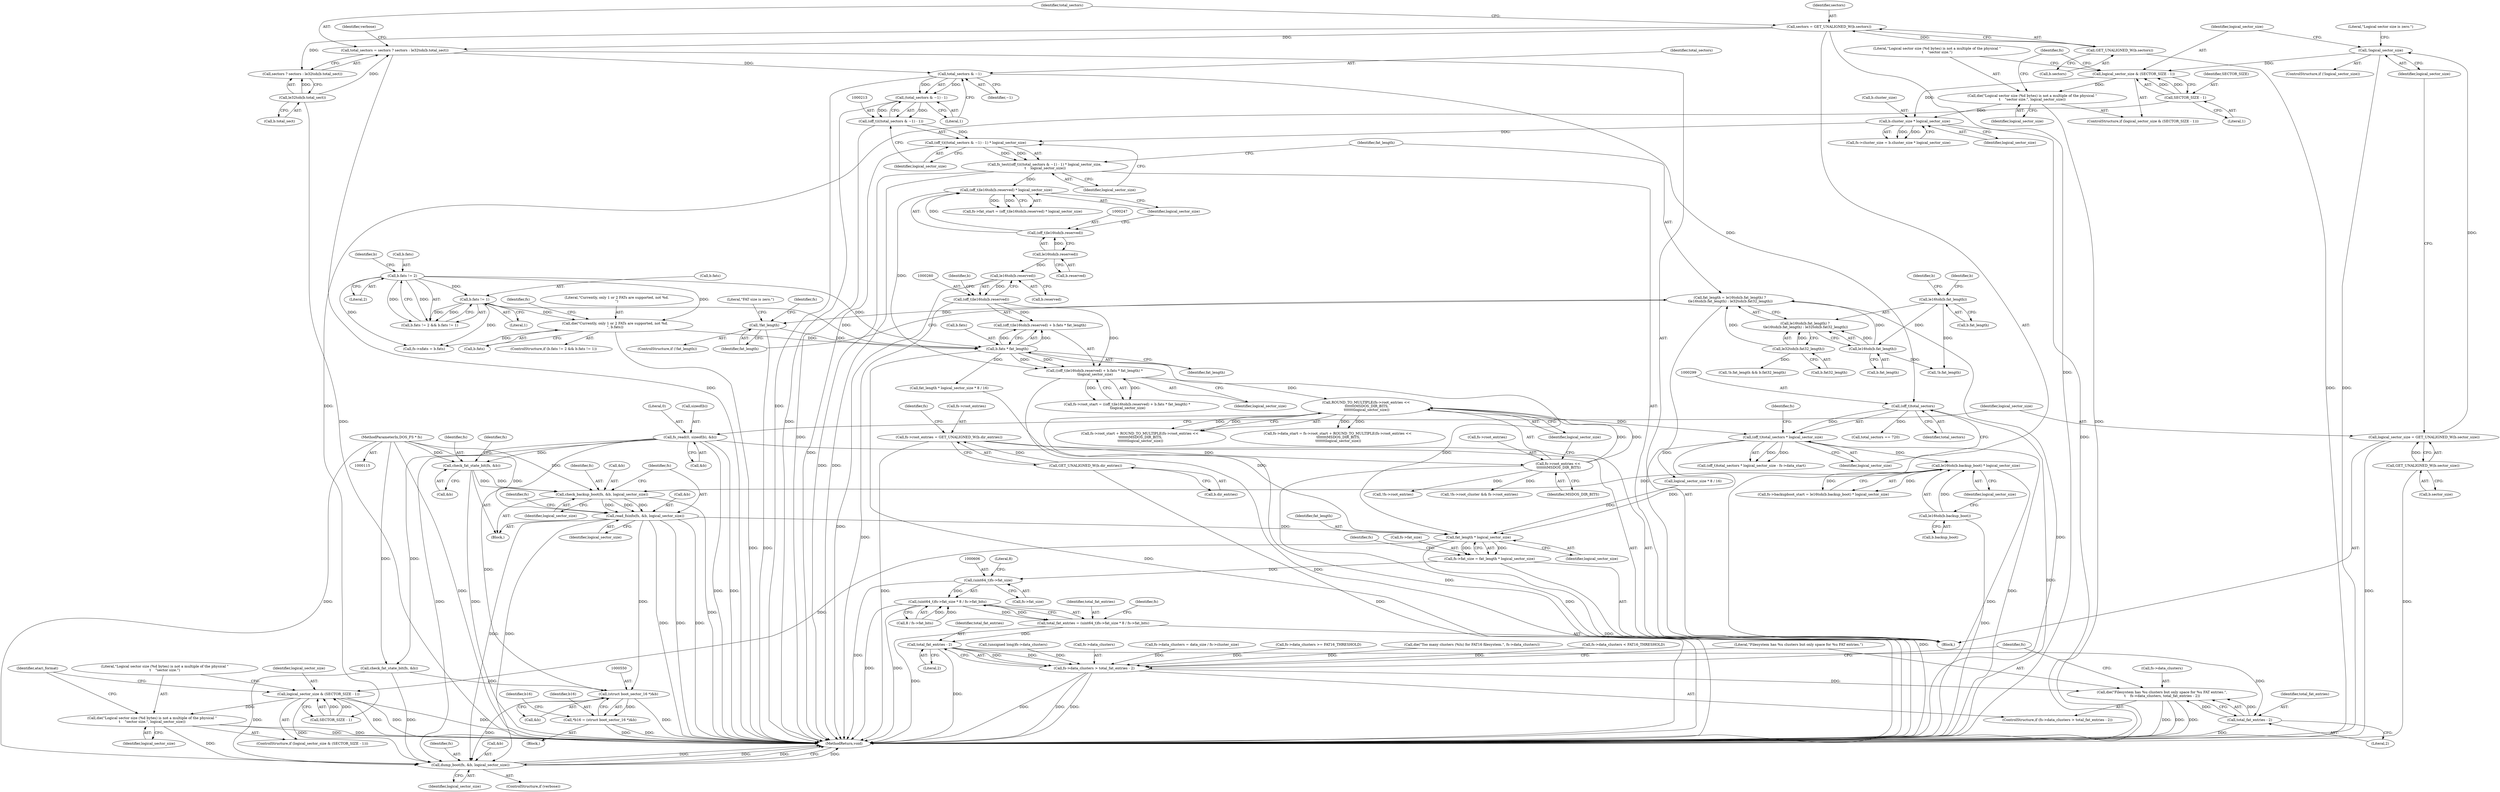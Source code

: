 digraph "0_dosfstools_e8eff147e9da1185f9afd5b25948153a3b97cf52_0@API" {
"1000429" [label="(Call,read_fsinfo(fs, &b, logical_sector_size))"];
"1000424" [label="(Call,check_backup_boot(fs, &b, logical_sector_size))"];
"1000410" [label="(Call,check_fat_state_bit(fs, &b))"];
"1000116" [label="(MethodParameterIn,DOS_FS * fs)"];
"1000125" [label="(Call,fs_read(0, sizeof(b), &b))"];
"1000418" [label="(Call,le16toh(b.backup_boot) * logical_sector_size)"];
"1000419" [label="(Call,le16toh(b.backup_boot))"];
"1000297" [label="(Call,(off_t)total_sectors * logical_sector_size)"];
"1000298" [label="(Call,(off_t)total_sectors)"];
"1000215" [label="(Call,total_sectors & ~1)"];
"1000197" [label="(Call,total_sectors = sectors ? sectors : le32toh(b.total_sect))"];
"1000191" [label="(Call,sectors = GET_UNALIGNED_W(b.sectors))"];
"1000193" [label="(Call,GET_UNALIGNED_W(b.sectors))"];
"1000202" [label="(Call,le32toh(b.total_sect))"];
"1000287" [label="(Call,ROUND_TO_MULTIPLE(fs->root_entries <<\n \t\t\t\t\t\t\tMSDOS_DIR_BITS,\n \t\t\t\t\t\t\tlogical_sector_size))"];
"1000288" [label="(Call,fs->root_entries <<\n \t\t\t\t\t\t\tMSDOS_DIR_BITS)"];
"1000271" [label="(Call,fs->root_entries = GET_UNALIGNED_W(b.dir_entries))"];
"1000275" [label="(Call,GET_UNALIGNED_W(b.dir_entries))"];
"1000257" [label="(Call,((off_t)le16toh(b.reserved) + b.fats * fat_length) *\n \tlogical_sector_size)"];
"1000259" [label="(Call,(off_t)le16toh(b.reserved))"];
"1000261" [label="(Call,le16toh(b.reserved))"];
"1000248" [label="(Call,le16toh(b.reserved))"];
"1000265" [label="(Call,b.fats * fat_length)"];
"1000179" [label="(Call,die(\"Currently, only 1 or 2 FATs are supported, not %d.\n\", b.fats))"];
"1000169" [label="(Call,b.fats != 2)"];
"1000174" [label="(Call,b.fats != 1)"];
"1000237" [label="(Call,!fat_length)"];
"1000221" [label="(Call,fat_length = le16toh(b.fat_length) ?\n \tle16toh(b.fat_length) : le32toh(b.fat32_length))"];
"1000228" [label="(Call,le16toh(b.fat_length))"];
"1000224" [label="(Call,le16toh(b.fat_length))"];
"1000232" [label="(Call,le32toh(b.fat32_length))"];
"1000245" [label="(Call,(off_t)le16toh(b.reserved) * logical_sector_size)"];
"1000246" [label="(Call,(off_t)le16toh(b.reserved))"];
"1000210" [label="(Call,fs_test((off_t)((total_sectors & ~1) - 1) * logical_sector_size,\n \t    logical_sector_size))"];
"1000211" [label="(Call,(off_t)((total_sectors & ~1) - 1) * logical_sector_size)"];
"1000212" [label="(Call,(off_t)((total_sectors & ~1) - 1))"];
"1000214" [label="(Call,(total_sectors & ~1) - 1)"];
"1000155" [label="(Call,b.cluster_size * logical_sector_size)"];
"1000143" [label="(Call,logical_sector_size & (SECTOR_SIZE - 1))"];
"1000138" [label="(Call,!logical_sector_size)"];
"1000131" [label="(Call,logical_sector_size = GET_UNALIGNED_W(b.sector_size))"];
"1000133" [label="(Call,GET_UNALIGNED_W(b.sector_size))"];
"1000145" [label="(Call,SECTOR_SIZE - 1)"];
"1000148" [label="(Call,die(\"Logical sector size (%d bytes) is not a multiple of the physical \"\n\t    \"sector size.\", logical_sector_size))"];
"1000522" [label="(Call,fat_length * logical_sector_size)"];
"1000518" [label="(Call,fs->fat_size = fat_length * logical_sector_size)"];
"1000605" [label="(Call,(uint64_t)fs->fat_size)"];
"1000604" [label="(Call,(uint64_t)fs->fat_size * 8 / fs->fat_bits)"];
"1000602" [label="(Call,total_fat_entries = (uint64_t)fs->fat_size * 8 / fs->fat_bits)"];
"1000620" [label="(Call,total_fat_entries - 2)"];
"1000616" [label="(Call,fs->data_clusters > total_fat_entries - 2)"];
"1000623" [label="(Call,die(\"Filesystem has %u clusters but only space for %u FAT entries.\",\n\t    fs->data_clusters, total_fat_entries - 2))"];
"1000628" [label="(Call,total_fat_entries - 2)"];
"1000657" [label="(Call,logical_sector_size & (SECTOR_SIZE - 1))"];
"1000662" [label="(Call,die(\"Logical sector size (%d bytes) is not a multiple of the physical \"\n\t    \"sector size.\", logical_sector_size))"];
"1000682" [label="(Call,dump_boot(fs, &b, logical_sector_size))"];
"1000549" [label="(Call,(struct boot_sector_16 *)&b)"];
"1000547" [label="(Call,*b16 = (struct boot_sector_16 *)&b)"];
"1000423" [label="(Identifier,logical_sector_size)"];
"1000624" [label="(Literal,\"Filesystem has %u clusters but only space for %u FAT entries.\")"];
"1000219" [label="(Identifier,logical_sector_size)"];
"1000611" [label="(Literal,8)"];
"1000150" [label="(Identifier,logical_sector_size)"];
"1000249" [label="(Call,b.reserved)"];
"1000116" [label="(MethodParameterIn,DOS_FS * fs)"];
"1000272" [label="(Call,fs->root_entries)"];
"1000191" [label="(Call,sectors = GET_UNALIGNED_W(b.sectors))"];
"1000245" [label="(Call,(off_t)le16toh(b.reserved) * logical_sector_size)"];
"1000156" [label="(Call,b.cluster_size)"];
"1000604" [label="(Call,(uint64_t)fs->fat_size * 8 / fs->fat_bits)"];
"1000257" [label="(Call,((off_t)le16toh(b.reserved) + b.fats * fat_length) *\n \tlogical_sector_size)"];
"1000303" [label="(Identifier,fs)"];
"1000618" [label="(Identifier,fs)"];
"1000176" [label="(Identifier,b)"];
"1000199" [label="(Call,sectors ? sectors : le32toh(b.total_sect))"];
"1000682" [label="(Call,dump_boot(fs, &b, logical_sector_size))"];
"1000232" [label="(Call,le32toh(b.fat32_length))"];
"1000266" [label="(Call,b.fats)"];
"1000179" [label="(Call,die(\"Currently, only 1 or 2 FATs are supported, not %d.\n\", b.fats))"];
"1000686" [label="(Identifier,logical_sector_size)"];
"1000297" [label="(Call,(off_t)total_sectors * logical_sector_size)"];
"1000192" [label="(Identifier,sectors)"];
"1000125" [label="(Call,fs_read(0, sizeof(b), &b))"];
"1000229" [label="(Call,b.fat_length)"];
"1000656" [label="(ControlStructure,if (logical_sector_size & (SECTOR_SIZE - 1)))"];
"1000292" [label="(Identifier,MSDOS_DIR_BITS)"];
"1000143" [label="(Call,logical_sector_size & (SECTOR_SIZE - 1))"];
"1000275" [label="(Call,GET_UNALIGNED_W(b.dir_entries))"];
"1000281" [label="(Identifier,fs)"];
"1000605" [label="(Call,(uint64_t)fs->fat_size)"];
"1000625" [label="(Call,fs->data_clusters)"];
"1000610" [label="(Call,8 / fs->fat_bits)"];
"1000527" [label="(Identifier,fs)"];
"1000134" [label="(Call,b.sector_size)"];
"1000230" [label="(Identifier,b)"];
"1000410" [label="(Call,check_fat_state_bit(fs, &b))"];
"1000419" [label="(Call,le16toh(b.backup_boot))"];
"1000426" [label="(Call,&b)"];
"1000270" [label="(Identifier,logical_sector_size)"];
"1000222" [label="(Identifier,fat_length)"];
"1000186" [label="(Identifier,fs)"];
"1000147" [label="(Literal,1)"];
"1000663" [label="(Literal,\"Logical sector size (%d bytes) is not a multiple of the physical \"\n\t    \"sector size.\")"];
"1000212" [label="(Call,(off_t)((total_sectors & ~1) - 1))"];
"1000549" [label="(Call,(struct boot_sector_16 *)&b)"];
"1000228" [label="(Call,le16toh(b.fat_length))"];
"1000293" [label="(Identifier,logical_sector_size)"];
"1000657" [label="(Call,logical_sector_size & (SECTOR_SIZE - 1))"];
"1000522" [label="(Call,fat_length * logical_sector_size)"];
"1000300" [label="(Identifier,total_sectors)"];
"1000603" [label="(Identifier,total_fat_entries)"];
"1000518" [label="(Call,fs->fat_size = fat_length * logical_sector_size)"];
"1000430" [label="(Identifier,fs)"];
"1000340" [label="(Call,!b.fat_length)"];
"1000288" [label="(Call,fs->root_entries <<\n \t\t\t\t\t\t\tMSDOS_DIR_BITS)"];
"1000261" [label="(Call,le16toh(b.reserved))"];
"1000243" [label="(Identifier,fs)"];
"1000142" [label="(ControlStructure,if (logical_sector_size & (SECTOR_SIZE - 1)))"];
"1000127" [label="(Call,sizeof(b))"];
"1000132" [label="(Identifier,logical_sector_size)"];
"1000621" [label="(Identifier,total_fat_entries)"];
"1000687" [label="(MethodReturn,void)"];
"1000620" [label="(Call,total_fat_entries - 2)"];
"1000635" [label="(Identifier,fs)"];
"1000203" [label="(Call,b.total_sect)"];
"1000211" [label="(Call,(off_t)((total_sectors & ~1) - 1) * logical_sector_size)"];
"1000148" [label="(Call,die(\"Logical sector size (%d bytes) is not a multiple of the physical \"\n\t    \"sector size.\", logical_sector_size))"];
"1000170" [label="(Call,b.fats)"];
"1000339" [label="(Call,!b.fat_length && b.fat32_length)"];
"1000236" [label="(ControlStructure,if (!fat_length))"];
"1000418" [label="(Call,le16toh(b.backup_boot) * logical_sector_size)"];
"1000283" [label="(Call,fs->root_start + ROUND_TO_MULTIPLE(fs->root_entries <<\n \t\t\t\t\t\t\tMSDOS_DIR_BITS,\n \t\t\t\t\t\t\tlogical_sector_size))"];
"1000167" [label="(ControlStructure,if (b.fats != 2 && b.fats != 1))"];
"1000131" [label="(Call,logical_sector_size = GET_UNALIGNED_W(b.sector_size))"];
"1000174" [label="(Call,b.fats != 1)"];
"1000412" [label="(Call,&b)"];
"1000617" [label="(Call,fs->data_clusters)"];
"1000149" [label="(Literal,\"Logical sector size (%d bytes) is not a multiple of the physical \"\n\t    \"sector size.\")"];
"1000523" [label="(Identifier,fat_length)"];
"1000184" [label="(Call,fs->nfats = b.fats)"];
"1000411" [label="(Identifier,fs)"];
"1000141" [label="(Literal,\"Logical sector size is zero.\")"];
"1000233" [label="(Call,b.fat32_length)"];
"1000313" [label="(Call,fs->data_clusters = data_size / fs->cluster_size)"];
"1000151" [label="(Call,fs->cluster_size = b.cluster_size * logical_sector_size)"];
"1000287" [label="(Call,ROUND_TO_MULTIPLE(fs->root_entries <<\n \t\t\t\t\t\t\tMSDOS_DIR_BITS,\n \t\t\t\t\t\t\tlogical_sector_size))"];
"1000126" [label="(Literal,0)"];
"1000259" [label="(Call,(off_t)le16toh(b.reserved))"];
"1000452" [label="(Call,fs->data_clusters >= FAT16_THRESHOLD)"];
"1000551" [label="(Call,&b)"];
"1000221" [label="(Call,fat_length = le16toh(b.fat_length) ?\n \tle16toh(b.fat_length) : le32toh(b.fat32_length))"];
"1000139" [label="(Identifier,logical_sector_size)"];
"1000207" [label="(Identifier,verbose)"];
"1000237" [label="(Call,!fat_length)"];
"1000267" [label="(Identifier,b)"];
"1000483" [label="(Call,logical_sector_size * 8 / 16)"];
"1000298" [label="(Call,(off_t)total_sectors)"];
"1000662" [label="(Call,die(\"Logical sector size (%d bytes) is not a multiple of the physical \"\n\t    \"sector size.\", logical_sector_size))"];
"1000117" [label="(Block,)"];
"1000217" [label="(Identifier,~1)"];
"1000240" [label="(Literal,\"FAT size is zero.\")"];
"1000630" [label="(Literal,2)"];
"1000224" [label="(Call,le16toh(b.fat_length))"];
"1000138" [label="(Call,!logical_sector_size)"];
"1000129" [label="(Call,&b)"];
"1000457" [label="(Call,die(\"Too many clusters (%lu) for FAT16 filesystem.\", fs->data_clusters))"];
"1000615" [label="(ControlStructure,if (fs->data_clusters > total_fat_entries - 2))"];
"1000225" [label="(Call,b.fat_length)"];
"1000215" [label="(Call,total_sectors & ~1)"];
"1000424" [label="(Call,check_backup_boot(fs, &b, logical_sector_size))"];
"1000481" [label="(Call,fat_length * logical_sector_size * 8 / 16)"];
"1000279" [label="(Call,fs->data_start = fs->root_start + ROUND_TO_MULTIPLE(fs->root_entries <<\n \t\t\t\t\t\t\tMSDOS_DIR_BITS,\n \t\t\t\t\t\t\tlogical_sector_size))"];
"1000622" [label="(Literal,2)"];
"1000169" [label="(Call,b.fats != 2)"];
"1000628" [label="(Call,total_fat_entries - 2)"];
"1000668" [label="(Identifier,atari_format)"];
"1000296" [label="(Call,(off_t)total_sectors * logical_sector_size - fs->data_start)"];
"1000168" [label="(Call,b.fats != 2 && b.fats != 1)"];
"1000181" [label="(Call,b.fats)"];
"1000545" [label="(Block,)"];
"1000159" [label="(Identifier,logical_sector_size)"];
"1000547" [label="(Call,*b16 = (struct boot_sector_16 *)&b)"];
"1000519" [label="(Call,fs->fat_size)"];
"1000429" [label="(Call,read_fsinfo(fs, &b, logical_sector_size))"];
"1000633" [label="(Call,!fs->root_entries)"];
"1000220" [label="(Identifier,logical_sector_size)"];
"1000153" [label="(Identifier,fs)"];
"1000218" [label="(Literal,1)"];
"1000180" [label="(Literal,\"Currently, only 1 or 2 FATs are supported, not %d.\n\")"];
"1000431" [label="(Call,&b)"];
"1000223" [label="(Call,le16toh(b.fat_length) ?\n \tle16toh(b.fat_length) : le32toh(b.fat32_length))"];
"1000420" [label="(Call,b.backup_boot)"];
"1000253" [label="(Call,fs->root_start = ((off_t)le16toh(b.reserved) + b.fats * fat_length) *\n \tlogical_sector_size)"];
"1000144" [label="(Identifier,logical_sector_size)"];
"1000137" [label="(ControlStructure,if (!logical_sector_size))"];
"1000234" [label="(Identifier,b)"];
"1000524" [label="(Identifier,logical_sector_size)"];
"1000202" [label="(Call,le32toh(b.total_sect))"];
"1000248" [label="(Call,le16toh(b.reserved))"];
"1000680" [label="(ControlStructure,if (verbose))"];
"1000246" [label="(Call,(off_t)le16toh(b.reserved))"];
"1000683" [label="(Identifier,fs)"];
"1000198" [label="(Identifier,total_sectors)"];
"1000197" [label="(Call,total_sectors = sectors ? sectors : le32toh(b.total_sect))"];
"1000269" [label="(Identifier,fat_length)"];
"1000397" [label="(Call,fs->data_clusters < FAT16_THRESHOLD)"];
"1000146" [label="(Identifier,SECTOR_SIZE)"];
"1000607" [label="(Call,fs->fat_size)"];
"1000623" [label="(Call,die(\"Filesystem has %u clusters but only space for %u FAT entries.\",\n\t    fs->data_clusters, total_fat_entries - 2))"];
"1000433" [label="(Identifier,logical_sector_size)"];
"1000265" [label="(Call,b.fats * fat_length)"];
"1000175" [label="(Call,b.fats)"];
"1000155" [label="(Call,b.cluster_size * logical_sector_size)"];
"1000425" [label="(Identifier,fs)"];
"1000194" [label="(Call,b.sectors)"];
"1000416" [label="(Identifier,fs)"];
"1000271" [label="(Call,fs->root_entries = GET_UNALIGNED_W(b.dir_entries))"];
"1000214" [label="(Call,(total_sectors & ~1) - 1)"];
"1000616" [label="(Call,fs->data_clusters > total_fat_entries - 2)"];
"1000506" [label="(Identifier,fs)"];
"1000216" [label="(Identifier,total_sectors)"];
"1000664" [label="(Identifier,logical_sector_size)"];
"1000489" [label="(Call,total_sectors == 720)"];
"1000556" [label="(Identifier,b16)"];
"1000602" [label="(Call,total_fat_entries = (uint64_t)fs->fat_size * 8 / fs->fat_bits)"];
"1000262" [label="(Call,b.reserved)"];
"1000210" [label="(Call,fs_test((off_t)((total_sectors & ~1) - 1) * logical_sector_size,\n \t    logical_sector_size))"];
"1000258" [label="(Call,(off_t)le16toh(b.reserved) + b.fats * fat_length)"];
"1000133" [label="(Call,GET_UNALIGNED_W(b.sector_size))"];
"1000289" [label="(Call,fs->root_entries)"];
"1000178" [label="(Literal,1)"];
"1000404" [label="(Call,(unsigned long)fs->data_clusters)"];
"1000658" [label="(Identifier,logical_sector_size)"];
"1000462" [label="(Call,check_fat_state_bit(fs, &b))"];
"1000173" [label="(Literal,2)"];
"1000428" [label="(Identifier,logical_sector_size)"];
"1000301" [label="(Identifier,logical_sector_size)"];
"1000241" [label="(Call,fs->fat_start = (off_t)le16toh(b.reserved) * logical_sector_size)"];
"1000238" [label="(Identifier,fat_length)"];
"1000347" [label="(Block,)"];
"1000548" [label="(Identifier,b16)"];
"1000145" [label="(Call,SECTOR_SIZE - 1)"];
"1000193" [label="(Call,GET_UNALIGNED_W(b.sectors))"];
"1000414" [label="(Call,fs->backupboot_start = le16toh(b.backup_boot) * logical_sector_size)"];
"1000252" [label="(Identifier,logical_sector_size)"];
"1000276" [label="(Call,b.dir_entries)"];
"1000684" [label="(Call,&b)"];
"1000629" [label="(Identifier,total_fat_entries)"];
"1000362" [label="(Call,!fs->root_cluster && fs->root_entries)"];
"1000659" [label="(Call,SECTOR_SIZE - 1)"];
"1000429" -> "1000347"  [label="AST: "];
"1000429" -> "1000433"  [label="CFG: "];
"1000430" -> "1000429"  [label="AST: "];
"1000431" -> "1000429"  [label="AST: "];
"1000433" -> "1000429"  [label="AST: "];
"1000506" -> "1000429"  [label="CFG: "];
"1000429" -> "1000687"  [label="DDG: "];
"1000429" -> "1000687"  [label="DDG: "];
"1000429" -> "1000687"  [label="DDG: "];
"1000424" -> "1000429"  [label="DDG: "];
"1000424" -> "1000429"  [label="DDG: "];
"1000424" -> "1000429"  [label="DDG: "];
"1000116" -> "1000429"  [label="DDG: "];
"1000429" -> "1000522"  [label="DDG: "];
"1000429" -> "1000549"  [label="DDG: "];
"1000429" -> "1000682"  [label="DDG: "];
"1000429" -> "1000682"  [label="DDG: "];
"1000424" -> "1000347"  [label="AST: "];
"1000424" -> "1000428"  [label="CFG: "];
"1000425" -> "1000424"  [label="AST: "];
"1000426" -> "1000424"  [label="AST: "];
"1000428" -> "1000424"  [label="AST: "];
"1000430" -> "1000424"  [label="CFG: "];
"1000424" -> "1000687"  [label="DDG: "];
"1000410" -> "1000424"  [label="DDG: "];
"1000410" -> "1000424"  [label="DDG: "];
"1000116" -> "1000424"  [label="DDG: "];
"1000418" -> "1000424"  [label="DDG: "];
"1000410" -> "1000347"  [label="AST: "];
"1000410" -> "1000412"  [label="CFG: "];
"1000411" -> "1000410"  [label="AST: "];
"1000412" -> "1000410"  [label="AST: "];
"1000416" -> "1000410"  [label="CFG: "];
"1000410" -> "1000687"  [label="DDG: "];
"1000116" -> "1000410"  [label="DDG: "];
"1000125" -> "1000410"  [label="DDG: "];
"1000116" -> "1000115"  [label="AST: "];
"1000116" -> "1000687"  [label="DDG: "];
"1000116" -> "1000462"  [label="DDG: "];
"1000116" -> "1000682"  [label="DDG: "];
"1000125" -> "1000117"  [label="AST: "];
"1000125" -> "1000129"  [label="CFG: "];
"1000126" -> "1000125"  [label="AST: "];
"1000127" -> "1000125"  [label="AST: "];
"1000129" -> "1000125"  [label="AST: "];
"1000132" -> "1000125"  [label="CFG: "];
"1000125" -> "1000687"  [label="DDG: "];
"1000125" -> "1000687"  [label="DDG: "];
"1000125" -> "1000462"  [label="DDG: "];
"1000125" -> "1000549"  [label="DDG: "];
"1000125" -> "1000682"  [label="DDG: "];
"1000418" -> "1000414"  [label="AST: "];
"1000418" -> "1000423"  [label="CFG: "];
"1000419" -> "1000418"  [label="AST: "];
"1000423" -> "1000418"  [label="AST: "];
"1000414" -> "1000418"  [label="CFG: "];
"1000418" -> "1000687"  [label="DDG: "];
"1000418" -> "1000414"  [label="DDG: "];
"1000418" -> "1000414"  [label="DDG: "];
"1000419" -> "1000418"  [label="DDG: "];
"1000297" -> "1000418"  [label="DDG: "];
"1000419" -> "1000420"  [label="CFG: "];
"1000420" -> "1000419"  [label="AST: "];
"1000423" -> "1000419"  [label="CFG: "];
"1000419" -> "1000687"  [label="DDG: "];
"1000297" -> "1000296"  [label="AST: "];
"1000297" -> "1000301"  [label="CFG: "];
"1000298" -> "1000297"  [label="AST: "];
"1000301" -> "1000297"  [label="AST: "];
"1000303" -> "1000297"  [label="CFG: "];
"1000297" -> "1000687"  [label="DDG: "];
"1000297" -> "1000296"  [label="DDG: "];
"1000297" -> "1000296"  [label="DDG: "];
"1000298" -> "1000297"  [label="DDG: "];
"1000287" -> "1000297"  [label="DDG: "];
"1000297" -> "1000483"  [label="DDG: "];
"1000297" -> "1000522"  [label="DDG: "];
"1000298" -> "1000300"  [label="CFG: "];
"1000299" -> "1000298"  [label="AST: "];
"1000300" -> "1000298"  [label="AST: "];
"1000301" -> "1000298"  [label="CFG: "];
"1000298" -> "1000687"  [label="DDG: "];
"1000215" -> "1000298"  [label="DDG: "];
"1000298" -> "1000489"  [label="DDG: "];
"1000215" -> "1000214"  [label="AST: "];
"1000215" -> "1000217"  [label="CFG: "];
"1000216" -> "1000215"  [label="AST: "];
"1000217" -> "1000215"  [label="AST: "];
"1000218" -> "1000215"  [label="CFG: "];
"1000215" -> "1000687"  [label="DDG: "];
"1000215" -> "1000214"  [label="DDG: "];
"1000215" -> "1000214"  [label="DDG: "];
"1000197" -> "1000215"  [label="DDG: "];
"1000197" -> "1000117"  [label="AST: "];
"1000197" -> "1000199"  [label="CFG: "];
"1000198" -> "1000197"  [label="AST: "];
"1000199" -> "1000197"  [label="AST: "];
"1000207" -> "1000197"  [label="CFG: "];
"1000197" -> "1000687"  [label="DDG: "];
"1000191" -> "1000197"  [label="DDG: "];
"1000202" -> "1000197"  [label="DDG: "];
"1000191" -> "1000117"  [label="AST: "];
"1000191" -> "1000193"  [label="CFG: "];
"1000192" -> "1000191"  [label="AST: "];
"1000193" -> "1000191"  [label="AST: "];
"1000198" -> "1000191"  [label="CFG: "];
"1000191" -> "1000687"  [label="DDG: "];
"1000193" -> "1000191"  [label="DDG: "];
"1000191" -> "1000199"  [label="DDG: "];
"1000193" -> "1000194"  [label="CFG: "];
"1000194" -> "1000193"  [label="AST: "];
"1000193" -> "1000687"  [label="DDG: "];
"1000202" -> "1000199"  [label="AST: "];
"1000202" -> "1000203"  [label="CFG: "];
"1000203" -> "1000202"  [label="AST: "];
"1000199" -> "1000202"  [label="CFG: "];
"1000202" -> "1000687"  [label="DDG: "];
"1000202" -> "1000199"  [label="DDG: "];
"1000287" -> "1000283"  [label="AST: "];
"1000287" -> "1000293"  [label="CFG: "];
"1000288" -> "1000287"  [label="AST: "];
"1000293" -> "1000287"  [label="AST: "];
"1000283" -> "1000287"  [label="CFG: "];
"1000287" -> "1000687"  [label="DDG: "];
"1000287" -> "1000279"  [label="DDG: "];
"1000287" -> "1000279"  [label="DDG: "];
"1000287" -> "1000283"  [label="DDG: "];
"1000287" -> "1000283"  [label="DDG: "];
"1000288" -> "1000287"  [label="DDG: "];
"1000288" -> "1000287"  [label="DDG: "];
"1000257" -> "1000287"  [label="DDG: "];
"1000288" -> "1000292"  [label="CFG: "];
"1000289" -> "1000288"  [label="AST: "];
"1000292" -> "1000288"  [label="AST: "];
"1000293" -> "1000288"  [label="CFG: "];
"1000288" -> "1000687"  [label="DDG: "];
"1000271" -> "1000288"  [label="DDG: "];
"1000288" -> "1000362"  [label="DDG: "];
"1000288" -> "1000633"  [label="DDG: "];
"1000271" -> "1000117"  [label="AST: "];
"1000271" -> "1000275"  [label="CFG: "];
"1000272" -> "1000271"  [label="AST: "];
"1000275" -> "1000271"  [label="AST: "];
"1000281" -> "1000271"  [label="CFG: "];
"1000271" -> "1000687"  [label="DDG: "];
"1000275" -> "1000271"  [label="DDG: "];
"1000275" -> "1000276"  [label="CFG: "];
"1000276" -> "1000275"  [label="AST: "];
"1000275" -> "1000687"  [label="DDG: "];
"1000257" -> "1000253"  [label="AST: "];
"1000257" -> "1000270"  [label="CFG: "];
"1000258" -> "1000257"  [label="AST: "];
"1000270" -> "1000257"  [label="AST: "];
"1000253" -> "1000257"  [label="CFG: "];
"1000257" -> "1000687"  [label="DDG: "];
"1000257" -> "1000253"  [label="DDG: "];
"1000257" -> "1000253"  [label="DDG: "];
"1000259" -> "1000257"  [label="DDG: "];
"1000265" -> "1000257"  [label="DDG: "];
"1000265" -> "1000257"  [label="DDG: "];
"1000245" -> "1000257"  [label="DDG: "];
"1000259" -> "1000258"  [label="AST: "];
"1000259" -> "1000261"  [label="CFG: "];
"1000260" -> "1000259"  [label="AST: "];
"1000261" -> "1000259"  [label="AST: "];
"1000267" -> "1000259"  [label="CFG: "];
"1000259" -> "1000687"  [label="DDG: "];
"1000259" -> "1000258"  [label="DDG: "];
"1000261" -> "1000259"  [label="DDG: "];
"1000261" -> "1000262"  [label="CFG: "];
"1000262" -> "1000261"  [label="AST: "];
"1000261" -> "1000687"  [label="DDG: "];
"1000248" -> "1000261"  [label="DDG: "];
"1000248" -> "1000246"  [label="AST: "];
"1000248" -> "1000249"  [label="CFG: "];
"1000249" -> "1000248"  [label="AST: "];
"1000246" -> "1000248"  [label="CFG: "];
"1000248" -> "1000246"  [label="DDG: "];
"1000265" -> "1000258"  [label="AST: "];
"1000265" -> "1000269"  [label="CFG: "];
"1000266" -> "1000265"  [label="AST: "];
"1000269" -> "1000265"  [label="AST: "];
"1000258" -> "1000265"  [label="CFG: "];
"1000265" -> "1000687"  [label="DDG: "];
"1000265" -> "1000258"  [label="DDG: "];
"1000265" -> "1000258"  [label="DDG: "];
"1000179" -> "1000265"  [label="DDG: "];
"1000169" -> "1000265"  [label="DDG: "];
"1000174" -> "1000265"  [label="DDG: "];
"1000237" -> "1000265"  [label="DDG: "];
"1000265" -> "1000481"  [label="DDG: "];
"1000265" -> "1000522"  [label="DDG: "];
"1000179" -> "1000167"  [label="AST: "];
"1000179" -> "1000181"  [label="CFG: "];
"1000180" -> "1000179"  [label="AST: "];
"1000181" -> "1000179"  [label="AST: "];
"1000186" -> "1000179"  [label="CFG: "];
"1000179" -> "1000687"  [label="DDG: "];
"1000169" -> "1000179"  [label="DDG: "];
"1000174" -> "1000179"  [label="DDG: "];
"1000179" -> "1000184"  [label="DDG: "];
"1000169" -> "1000168"  [label="AST: "];
"1000169" -> "1000173"  [label="CFG: "];
"1000170" -> "1000169"  [label="AST: "];
"1000173" -> "1000169"  [label="AST: "];
"1000176" -> "1000169"  [label="CFG: "];
"1000168" -> "1000169"  [label="CFG: "];
"1000169" -> "1000168"  [label="DDG: "];
"1000169" -> "1000168"  [label="DDG: "];
"1000169" -> "1000174"  [label="DDG: "];
"1000169" -> "1000184"  [label="DDG: "];
"1000174" -> "1000168"  [label="AST: "];
"1000174" -> "1000178"  [label="CFG: "];
"1000175" -> "1000174"  [label="AST: "];
"1000178" -> "1000174"  [label="AST: "];
"1000168" -> "1000174"  [label="CFG: "];
"1000174" -> "1000168"  [label="DDG: "];
"1000174" -> "1000168"  [label="DDG: "];
"1000174" -> "1000184"  [label="DDG: "];
"1000237" -> "1000236"  [label="AST: "];
"1000237" -> "1000238"  [label="CFG: "];
"1000238" -> "1000237"  [label="AST: "];
"1000240" -> "1000237"  [label="CFG: "];
"1000243" -> "1000237"  [label="CFG: "];
"1000237" -> "1000687"  [label="DDG: "];
"1000221" -> "1000237"  [label="DDG: "];
"1000221" -> "1000117"  [label="AST: "];
"1000221" -> "1000223"  [label="CFG: "];
"1000222" -> "1000221"  [label="AST: "];
"1000223" -> "1000221"  [label="AST: "];
"1000238" -> "1000221"  [label="CFG: "];
"1000221" -> "1000687"  [label="DDG: "];
"1000228" -> "1000221"  [label="DDG: "];
"1000232" -> "1000221"  [label="DDG: "];
"1000228" -> "1000223"  [label="AST: "];
"1000228" -> "1000229"  [label="CFG: "];
"1000229" -> "1000228"  [label="AST: "];
"1000223" -> "1000228"  [label="CFG: "];
"1000228" -> "1000223"  [label="DDG: "];
"1000224" -> "1000228"  [label="DDG: "];
"1000228" -> "1000340"  [label="DDG: "];
"1000224" -> "1000223"  [label="AST: "];
"1000224" -> "1000225"  [label="CFG: "];
"1000225" -> "1000224"  [label="AST: "];
"1000230" -> "1000224"  [label="CFG: "];
"1000234" -> "1000224"  [label="CFG: "];
"1000224" -> "1000340"  [label="DDG: "];
"1000232" -> "1000223"  [label="AST: "];
"1000232" -> "1000233"  [label="CFG: "];
"1000233" -> "1000232"  [label="AST: "];
"1000223" -> "1000232"  [label="CFG: "];
"1000232" -> "1000223"  [label="DDG: "];
"1000232" -> "1000339"  [label="DDG: "];
"1000245" -> "1000241"  [label="AST: "];
"1000245" -> "1000252"  [label="CFG: "];
"1000246" -> "1000245"  [label="AST: "];
"1000252" -> "1000245"  [label="AST: "];
"1000241" -> "1000245"  [label="CFG: "];
"1000245" -> "1000241"  [label="DDG: "];
"1000245" -> "1000241"  [label="DDG: "];
"1000246" -> "1000245"  [label="DDG: "];
"1000210" -> "1000245"  [label="DDG: "];
"1000247" -> "1000246"  [label="AST: "];
"1000252" -> "1000246"  [label="CFG: "];
"1000210" -> "1000117"  [label="AST: "];
"1000210" -> "1000220"  [label="CFG: "];
"1000211" -> "1000210"  [label="AST: "];
"1000220" -> "1000210"  [label="AST: "];
"1000222" -> "1000210"  [label="CFG: "];
"1000210" -> "1000687"  [label="DDG: "];
"1000210" -> "1000687"  [label="DDG: "];
"1000211" -> "1000210"  [label="DDG: "];
"1000211" -> "1000210"  [label="DDG: "];
"1000211" -> "1000219"  [label="CFG: "];
"1000212" -> "1000211"  [label="AST: "];
"1000219" -> "1000211"  [label="AST: "];
"1000220" -> "1000211"  [label="CFG: "];
"1000211" -> "1000687"  [label="DDG: "];
"1000212" -> "1000211"  [label="DDG: "];
"1000155" -> "1000211"  [label="DDG: "];
"1000212" -> "1000214"  [label="CFG: "];
"1000213" -> "1000212"  [label="AST: "];
"1000214" -> "1000212"  [label="AST: "];
"1000219" -> "1000212"  [label="CFG: "];
"1000212" -> "1000687"  [label="DDG: "];
"1000214" -> "1000212"  [label="DDG: "];
"1000214" -> "1000212"  [label="DDG: "];
"1000214" -> "1000218"  [label="CFG: "];
"1000218" -> "1000214"  [label="AST: "];
"1000214" -> "1000687"  [label="DDG: "];
"1000155" -> "1000151"  [label="AST: "];
"1000155" -> "1000159"  [label="CFG: "];
"1000156" -> "1000155"  [label="AST: "];
"1000159" -> "1000155"  [label="AST: "];
"1000151" -> "1000155"  [label="CFG: "];
"1000155" -> "1000687"  [label="DDG: "];
"1000155" -> "1000151"  [label="DDG: "];
"1000155" -> "1000151"  [label="DDG: "];
"1000143" -> "1000155"  [label="DDG: "];
"1000148" -> "1000155"  [label="DDG: "];
"1000143" -> "1000142"  [label="AST: "];
"1000143" -> "1000145"  [label="CFG: "];
"1000144" -> "1000143"  [label="AST: "];
"1000145" -> "1000143"  [label="AST: "];
"1000149" -> "1000143"  [label="CFG: "];
"1000153" -> "1000143"  [label="CFG: "];
"1000138" -> "1000143"  [label="DDG: "];
"1000145" -> "1000143"  [label="DDG: "];
"1000145" -> "1000143"  [label="DDG: "];
"1000143" -> "1000148"  [label="DDG: "];
"1000138" -> "1000137"  [label="AST: "];
"1000138" -> "1000139"  [label="CFG: "];
"1000139" -> "1000138"  [label="AST: "];
"1000141" -> "1000138"  [label="CFG: "];
"1000144" -> "1000138"  [label="CFG: "];
"1000138" -> "1000687"  [label="DDG: "];
"1000131" -> "1000138"  [label="DDG: "];
"1000131" -> "1000117"  [label="AST: "];
"1000131" -> "1000133"  [label="CFG: "];
"1000132" -> "1000131"  [label="AST: "];
"1000133" -> "1000131"  [label="AST: "];
"1000139" -> "1000131"  [label="CFG: "];
"1000131" -> "1000687"  [label="DDG: "];
"1000133" -> "1000131"  [label="DDG: "];
"1000133" -> "1000134"  [label="CFG: "];
"1000134" -> "1000133"  [label="AST: "];
"1000133" -> "1000687"  [label="DDG: "];
"1000145" -> "1000147"  [label="CFG: "];
"1000146" -> "1000145"  [label="AST: "];
"1000147" -> "1000145"  [label="AST: "];
"1000145" -> "1000659"  [label="DDG: "];
"1000148" -> "1000142"  [label="AST: "];
"1000148" -> "1000150"  [label="CFG: "];
"1000149" -> "1000148"  [label="AST: "];
"1000150" -> "1000148"  [label="AST: "];
"1000153" -> "1000148"  [label="CFG: "];
"1000148" -> "1000687"  [label="DDG: "];
"1000522" -> "1000518"  [label="AST: "];
"1000522" -> "1000524"  [label="CFG: "];
"1000523" -> "1000522"  [label="AST: "];
"1000524" -> "1000522"  [label="AST: "];
"1000518" -> "1000522"  [label="CFG: "];
"1000522" -> "1000687"  [label="DDG: "];
"1000522" -> "1000518"  [label="DDG: "];
"1000522" -> "1000518"  [label="DDG: "];
"1000481" -> "1000522"  [label="DDG: "];
"1000483" -> "1000522"  [label="DDG: "];
"1000522" -> "1000657"  [label="DDG: "];
"1000518" -> "1000117"  [label="AST: "];
"1000519" -> "1000518"  [label="AST: "];
"1000527" -> "1000518"  [label="CFG: "];
"1000518" -> "1000687"  [label="DDG: "];
"1000518" -> "1000605"  [label="DDG: "];
"1000605" -> "1000604"  [label="AST: "];
"1000605" -> "1000607"  [label="CFG: "];
"1000606" -> "1000605"  [label="AST: "];
"1000607" -> "1000605"  [label="AST: "];
"1000611" -> "1000605"  [label="CFG: "];
"1000605" -> "1000687"  [label="DDG: "];
"1000605" -> "1000604"  [label="DDG: "];
"1000604" -> "1000602"  [label="AST: "];
"1000604" -> "1000610"  [label="CFG: "];
"1000610" -> "1000604"  [label="AST: "];
"1000602" -> "1000604"  [label="CFG: "];
"1000604" -> "1000687"  [label="DDG: "];
"1000604" -> "1000687"  [label="DDG: "];
"1000604" -> "1000602"  [label="DDG: "];
"1000604" -> "1000602"  [label="DDG: "];
"1000610" -> "1000604"  [label="DDG: "];
"1000610" -> "1000604"  [label="DDG: "];
"1000602" -> "1000117"  [label="AST: "];
"1000603" -> "1000602"  [label="AST: "];
"1000618" -> "1000602"  [label="CFG: "];
"1000602" -> "1000687"  [label="DDG: "];
"1000602" -> "1000620"  [label="DDG: "];
"1000620" -> "1000616"  [label="AST: "];
"1000620" -> "1000622"  [label="CFG: "];
"1000621" -> "1000620"  [label="AST: "];
"1000622" -> "1000620"  [label="AST: "];
"1000616" -> "1000620"  [label="CFG: "];
"1000620" -> "1000687"  [label="DDG: "];
"1000620" -> "1000616"  [label="DDG: "];
"1000620" -> "1000616"  [label="DDG: "];
"1000620" -> "1000628"  [label="DDG: "];
"1000616" -> "1000615"  [label="AST: "];
"1000617" -> "1000616"  [label="AST: "];
"1000624" -> "1000616"  [label="CFG: "];
"1000635" -> "1000616"  [label="CFG: "];
"1000616" -> "1000687"  [label="DDG: "];
"1000616" -> "1000687"  [label="DDG: "];
"1000616" -> "1000687"  [label="DDG: "];
"1000457" -> "1000616"  [label="DDG: "];
"1000397" -> "1000616"  [label="DDG: "];
"1000452" -> "1000616"  [label="DDG: "];
"1000404" -> "1000616"  [label="DDG: "];
"1000313" -> "1000616"  [label="DDG: "];
"1000616" -> "1000623"  [label="DDG: "];
"1000623" -> "1000615"  [label="AST: "];
"1000623" -> "1000628"  [label="CFG: "];
"1000624" -> "1000623"  [label="AST: "];
"1000625" -> "1000623"  [label="AST: "];
"1000628" -> "1000623"  [label="AST: "];
"1000635" -> "1000623"  [label="CFG: "];
"1000623" -> "1000687"  [label="DDG: "];
"1000623" -> "1000687"  [label="DDG: "];
"1000623" -> "1000687"  [label="DDG: "];
"1000628" -> "1000623"  [label="DDG: "];
"1000628" -> "1000623"  [label="DDG: "];
"1000628" -> "1000630"  [label="CFG: "];
"1000629" -> "1000628"  [label="AST: "];
"1000630" -> "1000628"  [label="AST: "];
"1000628" -> "1000687"  [label="DDG: "];
"1000657" -> "1000656"  [label="AST: "];
"1000657" -> "1000659"  [label="CFG: "];
"1000658" -> "1000657"  [label="AST: "];
"1000659" -> "1000657"  [label="AST: "];
"1000663" -> "1000657"  [label="CFG: "];
"1000668" -> "1000657"  [label="CFG: "];
"1000657" -> "1000687"  [label="DDG: "];
"1000657" -> "1000687"  [label="DDG: "];
"1000657" -> "1000687"  [label="DDG: "];
"1000659" -> "1000657"  [label="DDG: "];
"1000659" -> "1000657"  [label="DDG: "];
"1000657" -> "1000662"  [label="DDG: "];
"1000657" -> "1000682"  [label="DDG: "];
"1000662" -> "1000656"  [label="AST: "];
"1000662" -> "1000664"  [label="CFG: "];
"1000663" -> "1000662"  [label="AST: "];
"1000664" -> "1000662"  [label="AST: "];
"1000668" -> "1000662"  [label="CFG: "];
"1000662" -> "1000687"  [label="DDG: "];
"1000662" -> "1000687"  [label="DDG: "];
"1000662" -> "1000682"  [label="DDG: "];
"1000682" -> "1000680"  [label="AST: "];
"1000682" -> "1000686"  [label="CFG: "];
"1000683" -> "1000682"  [label="AST: "];
"1000684" -> "1000682"  [label="AST: "];
"1000686" -> "1000682"  [label="AST: "];
"1000687" -> "1000682"  [label="CFG: "];
"1000682" -> "1000687"  [label="DDG: "];
"1000682" -> "1000687"  [label="DDG: "];
"1000682" -> "1000687"  [label="DDG: "];
"1000682" -> "1000687"  [label="DDG: "];
"1000462" -> "1000682"  [label="DDG: "];
"1000462" -> "1000682"  [label="DDG: "];
"1000549" -> "1000682"  [label="DDG: "];
"1000549" -> "1000547"  [label="AST: "];
"1000549" -> "1000551"  [label="CFG: "];
"1000550" -> "1000549"  [label="AST: "];
"1000551" -> "1000549"  [label="AST: "];
"1000547" -> "1000549"  [label="CFG: "];
"1000549" -> "1000687"  [label="DDG: "];
"1000549" -> "1000547"  [label="DDG: "];
"1000462" -> "1000549"  [label="DDG: "];
"1000547" -> "1000545"  [label="AST: "];
"1000548" -> "1000547"  [label="AST: "];
"1000556" -> "1000547"  [label="CFG: "];
"1000547" -> "1000687"  [label="DDG: "];
"1000547" -> "1000687"  [label="DDG: "];
}
